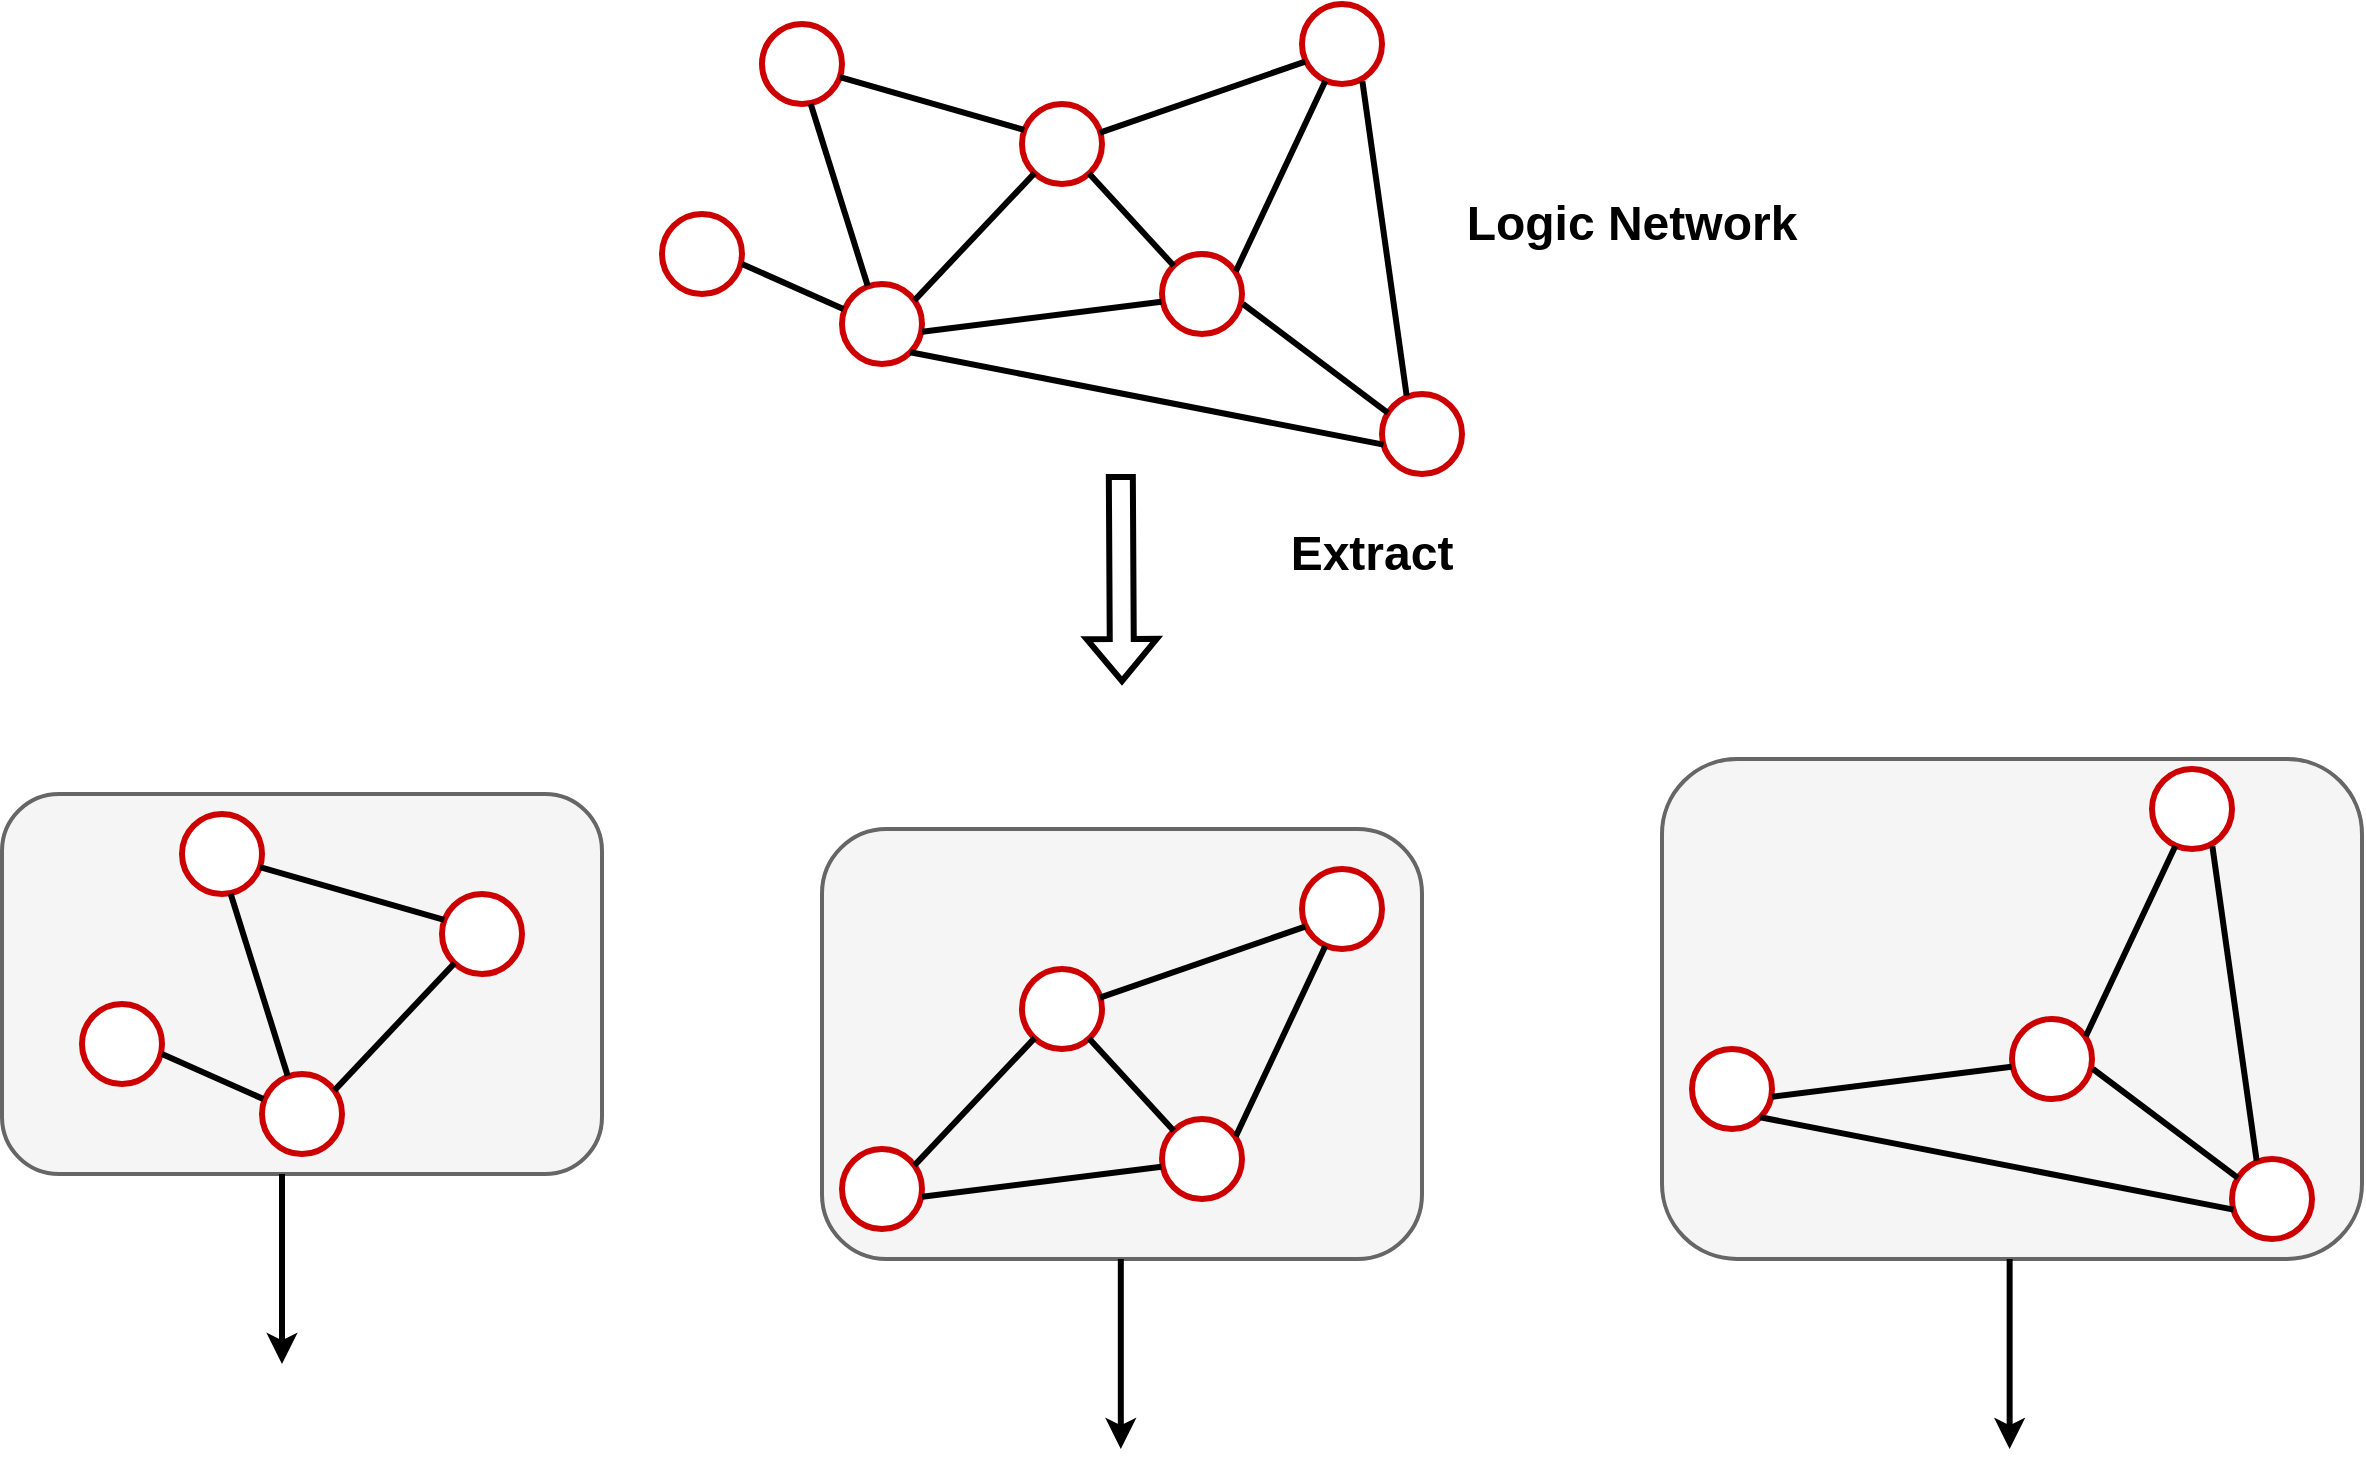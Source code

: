 <mxfile version="23.1.4" type="github">
  <diagram name="第 1 页" id="2leY5HMp6Ett028nWdfq">
    <mxGraphModel dx="2108" dy="1812" grid="1" gridSize="10" guides="1" tooltips="1" connect="1" arrows="1" fold="1" page="1" pageScale="1" pageWidth="400" pageHeight="350" math="0" shadow="0">
      <root>
        <mxCell id="0" />
        <mxCell id="1" parent="0" />
        <mxCell id="MMd7Z6TBkllvfIrQ2Aga-56" value="" style="rounded=1;whiteSpace=wrap;html=1;fillColor=#f5f5f5;fontColor=#333333;strokeColor=#666666;strokeWidth=2;" vertex="1" parent="1">
          <mxGeometry x="450" y="-302.5" width="350" height="250" as="geometry" />
        </mxCell>
        <mxCell id="MMd7Z6TBkllvfIrQ2Aga-55" value="" style="rounded=1;whiteSpace=wrap;html=1;fillColor=#f5f5f5;fontColor=#333333;strokeColor=#666666;strokeWidth=2;" vertex="1" parent="1">
          <mxGeometry x="30" y="-267.5" width="300" height="215" as="geometry" />
        </mxCell>
        <mxCell id="MMd7Z6TBkllvfIrQ2Aga-54" value="" style="rounded=1;whiteSpace=wrap;html=1;fillColor=#f5f5f5;fontColor=#333333;strokeColor=#666666;strokeWidth=2;" vertex="1" parent="1">
          <mxGeometry x="-380" y="-285" width="300" height="190" as="geometry" />
        </mxCell>
        <mxCell id="MMd7Z6TBkllvfIrQ2Aga-1" value="" style="ellipse;whiteSpace=wrap;html=1;aspect=fixed;strokeColor=#CC0000;strokeWidth=3;" vertex="1" parent="1">
          <mxGeometry y="-670" width="40" height="40" as="geometry" />
        </mxCell>
        <mxCell id="MMd7Z6TBkllvfIrQ2Aga-2" value="" style="ellipse;whiteSpace=wrap;html=1;aspect=fixed;strokeColor=#CC0000;strokeWidth=3;" vertex="1" parent="1">
          <mxGeometry x="40" y="-540" width="40" height="40" as="geometry" />
        </mxCell>
        <mxCell id="MMd7Z6TBkllvfIrQ2Aga-3" value="" style="ellipse;whiteSpace=wrap;html=1;aspect=fixed;strokeColor=#CC0000;strokeWidth=3;" vertex="1" parent="1">
          <mxGeometry x="130" y="-630" width="40" height="40" as="geometry" />
        </mxCell>
        <mxCell id="MMd7Z6TBkllvfIrQ2Aga-4" value="" style="ellipse;whiteSpace=wrap;html=1;aspect=fixed;strokeColor=#CC0000;strokeWidth=3;" vertex="1" parent="1">
          <mxGeometry x="200" y="-555" width="40" height="40" as="geometry" />
        </mxCell>
        <mxCell id="MMd7Z6TBkllvfIrQ2Aga-5" value="" style="ellipse;whiteSpace=wrap;html=1;aspect=fixed;strokeColor=#CC0000;strokeWidth=3;" vertex="1" parent="1">
          <mxGeometry x="270" y="-680" width="40" height="40" as="geometry" />
        </mxCell>
        <mxCell id="MMd7Z6TBkllvfIrQ2Aga-6" value="" style="ellipse;whiteSpace=wrap;html=1;aspect=fixed;strokeColor=#CC0000;strokeWidth=3;" vertex="1" parent="1">
          <mxGeometry x="310" y="-485" width="40" height="40" as="geometry" />
        </mxCell>
        <mxCell id="MMd7Z6TBkllvfIrQ2Aga-7" value="" style="ellipse;whiteSpace=wrap;html=1;aspect=fixed;strokeColor=#CC0000;strokeWidth=3;" vertex="1" parent="1">
          <mxGeometry x="-50" y="-575" width="40" height="40" as="geometry" />
        </mxCell>
        <mxCell id="MMd7Z6TBkllvfIrQ2Aga-8" value="" style="endArrow=none;html=1;rounded=0;strokeWidth=3;exitX=0.017;exitY=0.313;exitDx=0;exitDy=0;exitPerimeter=0;" edge="1" parent="1" source="MMd7Z6TBkllvfIrQ2Aga-2">
          <mxGeometry width="50" height="50" relative="1" as="geometry">
            <mxPoint x="-60" y="-500" as="sourcePoint" />
            <mxPoint x="-10" y="-550" as="targetPoint" />
          </mxGeometry>
        </mxCell>
        <mxCell id="MMd7Z6TBkllvfIrQ2Aga-9" value="" style="endArrow=none;html=1;rounded=0;strokeWidth=3;exitX=0.321;exitY=0.022;exitDx=0;exitDy=0;exitPerimeter=0;entryX=0.609;entryY=1;entryDx=0;entryDy=0;entryPerimeter=0;" edge="1" parent="1" source="MMd7Z6TBkllvfIrQ2Aga-2" target="MMd7Z6TBkllvfIrQ2Aga-1">
          <mxGeometry width="50" height="50" relative="1" as="geometry">
            <mxPoint x="71" y="-607" as="sourcePoint" />
            <mxPoint x="20" y="-630" as="targetPoint" />
          </mxGeometry>
        </mxCell>
        <mxCell id="MMd7Z6TBkllvfIrQ2Aga-10" value="" style="endArrow=none;html=1;rounded=0;strokeWidth=3;exitX=0.027;exitY=0.324;exitDx=0;exitDy=0;exitPerimeter=0;entryX=0.974;entryY=0.663;entryDx=0;entryDy=0;entryPerimeter=0;" edge="1" parent="1" source="MMd7Z6TBkllvfIrQ2Aga-3" target="MMd7Z6TBkllvfIrQ2Aga-1">
          <mxGeometry width="50" height="50" relative="1" as="geometry">
            <mxPoint x="91" y="-617" as="sourcePoint" />
            <mxPoint x="40" y="-640" as="targetPoint" />
          </mxGeometry>
        </mxCell>
        <mxCell id="MMd7Z6TBkllvfIrQ2Aga-11" value="" style="endArrow=none;html=1;rounded=0;strokeWidth=3;exitX=0.906;exitY=0.204;exitDx=0;exitDy=0;exitPerimeter=0;" edge="1" parent="1" source="MMd7Z6TBkllvfIrQ2Aga-2" target="MMd7Z6TBkllvfIrQ2Aga-3">
          <mxGeometry width="50" height="50" relative="1" as="geometry">
            <mxPoint x="61" y="-507" as="sourcePoint" />
            <mxPoint x="10" y="-530" as="targetPoint" />
          </mxGeometry>
        </mxCell>
        <mxCell id="MMd7Z6TBkllvfIrQ2Aga-12" value="" style="endArrow=none;html=1;rounded=0;strokeWidth=3;exitX=1.003;exitY=0.597;exitDx=0;exitDy=0;exitPerimeter=0;entryX=-0.006;entryY=0.597;entryDx=0;entryDy=0;entryPerimeter=0;" edge="1" parent="1" source="MMd7Z6TBkllvfIrQ2Aga-2" target="MMd7Z6TBkllvfIrQ2Aga-4">
          <mxGeometry width="50" height="50" relative="1" as="geometry">
            <mxPoint x="86" y="-522" as="sourcePoint" />
            <mxPoint x="146" y="-585" as="targetPoint" />
          </mxGeometry>
        </mxCell>
        <mxCell id="MMd7Z6TBkllvfIrQ2Aga-13" value="" style="endArrow=none;html=1;rounded=0;strokeWidth=3;entryX=0;entryY=0;entryDx=0;entryDy=0;" edge="1" parent="1" source="MMd7Z6TBkllvfIrQ2Aga-3" target="MMd7Z6TBkllvfIrQ2Aga-4">
          <mxGeometry width="50" height="50" relative="1" as="geometry">
            <mxPoint x="90" y="-506" as="sourcePoint" />
            <mxPoint x="212" y="-515" as="targetPoint" />
          </mxGeometry>
        </mxCell>
        <mxCell id="MMd7Z6TBkllvfIrQ2Aga-14" value="" style="endArrow=none;html=1;rounded=0;strokeWidth=3;exitX=0.975;exitY=0.358;exitDx=0;exitDy=0;exitPerimeter=0;entryX=0.04;entryY=0.72;entryDx=0;entryDy=0;entryPerimeter=0;" edge="1" parent="1" source="MMd7Z6TBkllvfIrQ2Aga-3" target="MMd7Z6TBkllvfIrQ2Aga-5">
          <mxGeometry width="50" height="50" relative="1" as="geometry">
            <mxPoint x="86" y="-522" as="sourcePoint" />
            <mxPoint x="146" y="-585" as="targetPoint" />
          </mxGeometry>
        </mxCell>
        <mxCell id="MMd7Z6TBkllvfIrQ2Aga-15" value="" style="endArrow=none;html=1;rounded=0;strokeWidth=3;entryX=0.923;entryY=0.216;entryDx=0;entryDy=0;exitX=0.292;exitY=0.963;exitDx=0;exitDy=0;exitPerimeter=0;entryPerimeter=0;" edge="1" parent="1" source="MMd7Z6TBkllvfIrQ2Aga-5" target="MMd7Z6TBkllvfIrQ2Aga-4">
          <mxGeometry width="50" height="50" relative="1" as="geometry">
            <mxPoint x="173" y="-585" as="sourcePoint" />
            <mxPoint x="216" y="-539" as="targetPoint" />
          </mxGeometry>
        </mxCell>
        <mxCell id="MMd7Z6TBkllvfIrQ2Aga-16" value="" style="endArrow=none;html=1;rounded=0;strokeWidth=3;exitX=1.012;exitY=0.625;exitDx=0;exitDy=0;exitPerimeter=0;entryX=0.073;entryY=0.237;entryDx=0;entryDy=0;entryPerimeter=0;" edge="1" parent="1" source="MMd7Z6TBkllvfIrQ2Aga-4" target="MMd7Z6TBkllvfIrQ2Aga-6">
          <mxGeometry width="50" height="50" relative="1" as="geometry">
            <mxPoint x="173" y="-585" as="sourcePoint" />
            <mxPoint x="340" y="-490" as="targetPoint" />
          </mxGeometry>
        </mxCell>
        <mxCell id="MMd7Z6TBkllvfIrQ2Aga-17" value="" style="endArrow=none;html=1;rounded=0;strokeWidth=3;entryX=0.308;entryY=0.021;entryDx=0;entryDy=0;exitX=0.755;exitY=0.968;exitDx=0;exitDy=0;exitPerimeter=0;entryPerimeter=0;" edge="1" parent="1" source="MMd7Z6TBkllvfIrQ2Aga-5" target="MMd7Z6TBkllvfIrQ2Aga-6">
          <mxGeometry width="50" height="50" relative="1" as="geometry">
            <mxPoint x="292" y="-631" as="sourcePoint" />
            <mxPoint x="247" y="-536" as="targetPoint" />
          </mxGeometry>
        </mxCell>
        <mxCell id="MMd7Z6TBkllvfIrQ2Aga-18" value="" style="ellipse;whiteSpace=wrap;html=1;aspect=fixed;strokeColor=#CC0000;strokeWidth=3;" vertex="1" parent="1">
          <mxGeometry x="-290" y="-275" width="40" height="40" as="geometry" />
        </mxCell>
        <mxCell id="MMd7Z6TBkllvfIrQ2Aga-19" value="" style="ellipse;whiteSpace=wrap;html=1;aspect=fixed;strokeColor=#CC0000;strokeWidth=3;" vertex="1" parent="1">
          <mxGeometry x="-250" y="-145" width="40" height="40" as="geometry" />
        </mxCell>
        <mxCell id="MMd7Z6TBkllvfIrQ2Aga-20" value="" style="ellipse;whiteSpace=wrap;html=1;aspect=fixed;strokeColor=#CC0000;strokeWidth=3;" vertex="1" parent="1">
          <mxGeometry x="-160" y="-235" width="40" height="40" as="geometry" />
        </mxCell>
        <mxCell id="MMd7Z6TBkllvfIrQ2Aga-21" value="" style="ellipse;whiteSpace=wrap;html=1;aspect=fixed;strokeColor=#CC0000;strokeWidth=3;" vertex="1" parent="1">
          <mxGeometry x="-340" y="-180" width="40" height="40" as="geometry" />
        </mxCell>
        <mxCell id="MMd7Z6TBkllvfIrQ2Aga-22" value="" style="endArrow=none;html=1;rounded=0;strokeWidth=3;exitX=0.017;exitY=0.313;exitDx=0;exitDy=0;exitPerimeter=0;" edge="1" parent="1" source="MMd7Z6TBkllvfIrQ2Aga-19">
          <mxGeometry width="50" height="50" relative="1" as="geometry">
            <mxPoint x="-350" y="-105" as="sourcePoint" />
            <mxPoint x="-300" y="-155" as="targetPoint" />
          </mxGeometry>
        </mxCell>
        <mxCell id="MMd7Z6TBkllvfIrQ2Aga-23" value="" style="endArrow=none;html=1;rounded=0;strokeWidth=3;exitX=0.321;exitY=0.022;exitDx=0;exitDy=0;exitPerimeter=0;entryX=0.609;entryY=1;entryDx=0;entryDy=0;entryPerimeter=0;" edge="1" parent="1" source="MMd7Z6TBkllvfIrQ2Aga-19" target="MMd7Z6TBkllvfIrQ2Aga-18">
          <mxGeometry width="50" height="50" relative="1" as="geometry">
            <mxPoint x="-219" y="-212" as="sourcePoint" />
            <mxPoint x="-270" y="-235" as="targetPoint" />
          </mxGeometry>
        </mxCell>
        <mxCell id="MMd7Z6TBkllvfIrQ2Aga-24" value="" style="endArrow=none;html=1;rounded=0;strokeWidth=3;exitX=0.027;exitY=0.324;exitDx=0;exitDy=0;exitPerimeter=0;entryX=0.974;entryY=0.663;entryDx=0;entryDy=0;entryPerimeter=0;" edge="1" parent="1" source="MMd7Z6TBkllvfIrQ2Aga-20" target="MMd7Z6TBkllvfIrQ2Aga-18">
          <mxGeometry width="50" height="50" relative="1" as="geometry">
            <mxPoint x="-199" y="-222" as="sourcePoint" />
            <mxPoint x="-250" y="-245" as="targetPoint" />
          </mxGeometry>
        </mxCell>
        <mxCell id="MMd7Z6TBkllvfIrQ2Aga-25" value="" style="endArrow=none;html=1;rounded=0;strokeWidth=3;exitX=0.906;exitY=0.204;exitDx=0;exitDy=0;exitPerimeter=0;" edge="1" parent="1" source="MMd7Z6TBkllvfIrQ2Aga-19" target="MMd7Z6TBkllvfIrQ2Aga-20">
          <mxGeometry width="50" height="50" relative="1" as="geometry">
            <mxPoint x="-229" y="-112" as="sourcePoint" />
            <mxPoint x="-280" y="-135" as="targetPoint" />
          </mxGeometry>
        </mxCell>
        <mxCell id="MMd7Z6TBkllvfIrQ2Aga-35" value="" style="endArrow=none;html=1;rounded=0;strokeWidth=3;exitX=1;exitY=1;exitDx=0;exitDy=0;entryX=0.018;entryY=0.633;entryDx=0;entryDy=0;entryPerimeter=0;" edge="1" parent="1" source="MMd7Z6TBkllvfIrQ2Aga-2" target="MMd7Z6TBkllvfIrQ2Aga-6">
          <mxGeometry width="50" height="50" relative="1" as="geometry">
            <mxPoint x="90" y="-506" as="sourcePoint" />
            <mxPoint x="360" y="-480" as="targetPoint" />
          </mxGeometry>
        </mxCell>
        <mxCell id="MMd7Z6TBkllvfIrQ2Aga-36" value="" style="ellipse;whiteSpace=wrap;html=1;aspect=fixed;strokeColor=#CC0000;strokeWidth=3;" vertex="1" parent="1">
          <mxGeometry x="40" y="-107.5" width="40" height="40" as="geometry" />
        </mxCell>
        <mxCell id="MMd7Z6TBkllvfIrQ2Aga-37" value="" style="ellipse;whiteSpace=wrap;html=1;aspect=fixed;strokeColor=#CC0000;strokeWidth=3;" vertex="1" parent="1">
          <mxGeometry x="130" y="-197.5" width="40" height="40" as="geometry" />
        </mxCell>
        <mxCell id="MMd7Z6TBkllvfIrQ2Aga-38" value="" style="ellipse;whiteSpace=wrap;html=1;aspect=fixed;strokeColor=#CC0000;strokeWidth=3;" vertex="1" parent="1">
          <mxGeometry x="200" y="-122.5" width="40" height="40" as="geometry" />
        </mxCell>
        <mxCell id="MMd7Z6TBkllvfIrQ2Aga-39" value="" style="ellipse;whiteSpace=wrap;html=1;aspect=fixed;strokeColor=#CC0000;strokeWidth=3;" vertex="1" parent="1">
          <mxGeometry x="270" y="-247.5" width="40" height="40" as="geometry" />
        </mxCell>
        <mxCell id="MMd7Z6TBkllvfIrQ2Aga-40" value="" style="endArrow=none;html=1;rounded=0;strokeWidth=3;exitX=0.906;exitY=0.204;exitDx=0;exitDy=0;exitPerimeter=0;" edge="1" parent="1" source="MMd7Z6TBkllvfIrQ2Aga-36" target="MMd7Z6TBkllvfIrQ2Aga-37">
          <mxGeometry width="50" height="50" relative="1" as="geometry">
            <mxPoint x="61" y="-74.5" as="sourcePoint" />
            <mxPoint x="10" y="-97.5" as="targetPoint" />
          </mxGeometry>
        </mxCell>
        <mxCell id="MMd7Z6TBkllvfIrQ2Aga-41" value="" style="endArrow=none;html=1;rounded=0;strokeWidth=3;exitX=1.003;exitY=0.597;exitDx=0;exitDy=0;exitPerimeter=0;entryX=-0.006;entryY=0.597;entryDx=0;entryDy=0;entryPerimeter=0;" edge="1" parent="1" source="MMd7Z6TBkllvfIrQ2Aga-36" target="MMd7Z6TBkllvfIrQ2Aga-38">
          <mxGeometry width="50" height="50" relative="1" as="geometry">
            <mxPoint x="86" y="-89.5" as="sourcePoint" />
            <mxPoint x="146" y="-152.5" as="targetPoint" />
          </mxGeometry>
        </mxCell>
        <mxCell id="MMd7Z6TBkllvfIrQ2Aga-42" value="" style="endArrow=none;html=1;rounded=0;strokeWidth=3;entryX=0;entryY=0;entryDx=0;entryDy=0;" edge="1" parent="1" source="MMd7Z6TBkllvfIrQ2Aga-37" target="MMd7Z6TBkllvfIrQ2Aga-38">
          <mxGeometry width="50" height="50" relative="1" as="geometry">
            <mxPoint x="90" y="-73.5" as="sourcePoint" />
            <mxPoint x="212" y="-82.5" as="targetPoint" />
          </mxGeometry>
        </mxCell>
        <mxCell id="MMd7Z6TBkllvfIrQ2Aga-43" value="" style="endArrow=none;html=1;rounded=0;strokeWidth=3;exitX=0.975;exitY=0.358;exitDx=0;exitDy=0;exitPerimeter=0;entryX=0.04;entryY=0.72;entryDx=0;entryDy=0;entryPerimeter=0;" edge="1" parent="1" source="MMd7Z6TBkllvfIrQ2Aga-37" target="MMd7Z6TBkllvfIrQ2Aga-39">
          <mxGeometry width="50" height="50" relative="1" as="geometry">
            <mxPoint x="86" y="-89.5" as="sourcePoint" />
            <mxPoint x="146" y="-152.5" as="targetPoint" />
          </mxGeometry>
        </mxCell>
        <mxCell id="MMd7Z6TBkllvfIrQ2Aga-44" value="" style="endArrow=none;html=1;rounded=0;strokeWidth=3;entryX=0.923;entryY=0.216;entryDx=0;entryDy=0;exitX=0.292;exitY=0.963;exitDx=0;exitDy=0;exitPerimeter=0;entryPerimeter=0;" edge="1" parent="1" source="MMd7Z6TBkllvfIrQ2Aga-39" target="MMd7Z6TBkllvfIrQ2Aga-38">
          <mxGeometry width="50" height="50" relative="1" as="geometry">
            <mxPoint x="173" y="-152.5" as="sourcePoint" />
            <mxPoint x="216" y="-106.5" as="targetPoint" />
          </mxGeometry>
        </mxCell>
        <mxCell id="MMd7Z6TBkllvfIrQ2Aga-57" value="" style="ellipse;whiteSpace=wrap;html=1;aspect=fixed;strokeColor=#CC0000;strokeWidth=3;" vertex="1" parent="1">
          <mxGeometry x="465" y="-157.5" width="40" height="40" as="geometry" />
        </mxCell>
        <mxCell id="MMd7Z6TBkllvfIrQ2Aga-58" value="" style="ellipse;whiteSpace=wrap;html=1;aspect=fixed;strokeColor=#CC0000;strokeWidth=3;" vertex="1" parent="1">
          <mxGeometry x="625" y="-172.5" width="40" height="40" as="geometry" />
        </mxCell>
        <mxCell id="MMd7Z6TBkllvfIrQ2Aga-59" value="" style="ellipse;whiteSpace=wrap;html=1;aspect=fixed;strokeColor=#CC0000;strokeWidth=3;" vertex="1" parent="1">
          <mxGeometry x="695" y="-297.5" width="40" height="40" as="geometry" />
        </mxCell>
        <mxCell id="MMd7Z6TBkllvfIrQ2Aga-60" value="" style="ellipse;whiteSpace=wrap;html=1;aspect=fixed;strokeColor=#CC0000;strokeWidth=3;" vertex="1" parent="1">
          <mxGeometry x="735" y="-102.5" width="40" height="40" as="geometry" />
        </mxCell>
        <mxCell id="MMd7Z6TBkllvfIrQ2Aga-61" value="" style="endArrow=none;html=1;rounded=0;strokeWidth=3;exitX=1.003;exitY=0.597;exitDx=0;exitDy=0;exitPerimeter=0;entryX=-0.006;entryY=0.597;entryDx=0;entryDy=0;entryPerimeter=0;" edge="1" parent="1" source="MMd7Z6TBkllvfIrQ2Aga-57" target="MMd7Z6TBkllvfIrQ2Aga-58">
          <mxGeometry width="50" height="50" relative="1" as="geometry">
            <mxPoint x="511" y="-139.5" as="sourcePoint" />
            <mxPoint x="571" y="-202.5" as="targetPoint" />
          </mxGeometry>
        </mxCell>
        <mxCell id="MMd7Z6TBkllvfIrQ2Aga-62" value="" style="endArrow=none;html=1;rounded=0;strokeWidth=3;entryX=0.923;entryY=0.216;entryDx=0;entryDy=0;exitX=0.292;exitY=0.963;exitDx=0;exitDy=0;exitPerimeter=0;entryPerimeter=0;" edge="1" parent="1" source="MMd7Z6TBkllvfIrQ2Aga-59" target="MMd7Z6TBkllvfIrQ2Aga-58">
          <mxGeometry width="50" height="50" relative="1" as="geometry">
            <mxPoint x="598" y="-202.5" as="sourcePoint" />
            <mxPoint x="641" y="-156.5" as="targetPoint" />
          </mxGeometry>
        </mxCell>
        <mxCell id="MMd7Z6TBkllvfIrQ2Aga-63" value="" style="endArrow=none;html=1;rounded=0;strokeWidth=3;exitX=1.012;exitY=0.625;exitDx=0;exitDy=0;exitPerimeter=0;entryX=0.073;entryY=0.237;entryDx=0;entryDy=0;entryPerimeter=0;" edge="1" parent="1" source="MMd7Z6TBkllvfIrQ2Aga-58" target="MMd7Z6TBkllvfIrQ2Aga-60">
          <mxGeometry width="50" height="50" relative="1" as="geometry">
            <mxPoint x="598" y="-202.5" as="sourcePoint" />
            <mxPoint x="765" y="-107.5" as="targetPoint" />
          </mxGeometry>
        </mxCell>
        <mxCell id="MMd7Z6TBkllvfIrQ2Aga-64" value="" style="endArrow=none;html=1;rounded=0;strokeWidth=3;entryX=0.308;entryY=0.021;entryDx=0;entryDy=0;exitX=0.755;exitY=0.968;exitDx=0;exitDy=0;exitPerimeter=0;entryPerimeter=0;" edge="1" parent="1" source="MMd7Z6TBkllvfIrQ2Aga-59" target="MMd7Z6TBkllvfIrQ2Aga-60">
          <mxGeometry width="50" height="50" relative="1" as="geometry">
            <mxPoint x="717" y="-248.5" as="sourcePoint" />
            <mxPoint x="672" y="-153.5" as="targetPoint" />
          </mxGeometry>
        </mxCell>
        <mxCell id="MMd7Z6TBkllvfIrQ2Aga-65" value="" style="endArrow=none;html=1;rounded=0;strokeWidth=3;exitX=1;exitY=1;exitDx=0;exitDy=0;entryX=0.018;entryY=0.633;entryDx=0;entryDy=0;entryPerimeter=0;" edge="1" parent="1" source="MMd7Z6TBkllvfIrQ2Aga-57" target="MMd7Z6TBkllvfIrQ2Aga-60">
          <mxGeometry width="50" height="50" relative="1" as="geometry">
            <mxPoint x="515" y="-123.5" as="sourcePoint" />
            <mxPoint x="785" y="-97.5" as="targetPoint" />
          </mxGeometry>
        </mxCell>
        <mxCell id="MMd7Z6TBkllvfIrQ2Aga-66" value="&lt;font style=&quot;font-size: 24px;&quot;&gt;&lt;b&gt;Logic Network&lt;/b&gt;&lt;/font&gt;" style="text;html=1;align=center;verticalAlign=middle;whiteSpace=wrap;rounded=0;" vertex="1" parent="1">
          <mxGeometry x="330" y="-585" width="210" height="30" as="geometry" />
        </mxCell>
        <mxCell id="MMd7Z6TBkllvfIrQ2Aga-67" value="" style="shape=flexArrow;endArrow=classic;html=1;rounded=0;strokeWidth=3;" edge="1" parent="1">
          <mxGeometry width="50" height="50" relative="1" as="geometry">
            <mxPoint x="179.41" y="-445" as="sourcePoint" />
            <mxPoint x="180" y="-340" as="targetPoint" />
          </mxGeometry>
        </mxCell>
        <mxCell id="MMd7Z6TBkllvfIrQ2Aga-68" value="&lt;span style=&quot;font-size: 24px;&quot;&gt;&lt;b&gt;Extract&lt;/b&gt;&lt;/span&gt;" style="text;html=1;align=center;verticalAlign=middle;whiteSpace=wrap;rounded=0;" vertex="1" parent="1">
          <mxGeometry x="200" y="-420" width="210" height="30" as="geometry" />
        </mxCell>
        <mxCell id="MMd7Z6TBkllvfIrQ2Aga-69" value="" style="endArrow=classic;html=1;rounded=0;strokeWidth=3;" edge="1" parent="1">
          <mxGeometry width="50" height="50" relative="1" as="geometry">
            <mxPoint x="-240" y="-95" as="sourcePoint" />
            <mxPoint x="-240" as="targetPoint" />
          </mxGeometry>
        </mxCell>
        <mxCell id="MMd7Z6TBkllvfIrQ2Aga-70" value="" style="endArrow=classic;html=1;rounded=0;strokeWidth=3;" edge="1" parent="1">
          <mxGeometry width="50" height="50" relative="1" as="geometry">
            <mxPoint x="179.41" y="-52.5" as="sourcePoint" />
            <mxPoint x="179.41" y="42.5" as="targetPoint" />
          </mxGeometry>
        </mxCell>
        <mxCell id="MMd7Z6TBkllvfIrQ2Aga-71" value="" style="endArrow=classic;html=1;rounded=0;strokeWidth=3;" edge="1" parent="1">
          <mxGeometry width="50" height="50" relative="1" as="geometry">
            <mxPoint x="623.82" y="-52.5" as="sourcePoint" />
            <mxPoint x="623.82" y="42.5" as="targetPoint" />
          </mxGeometry>
        </mxCell>
      </root>
    </mxGraphModel>
  </diagram>
</mxfile>
